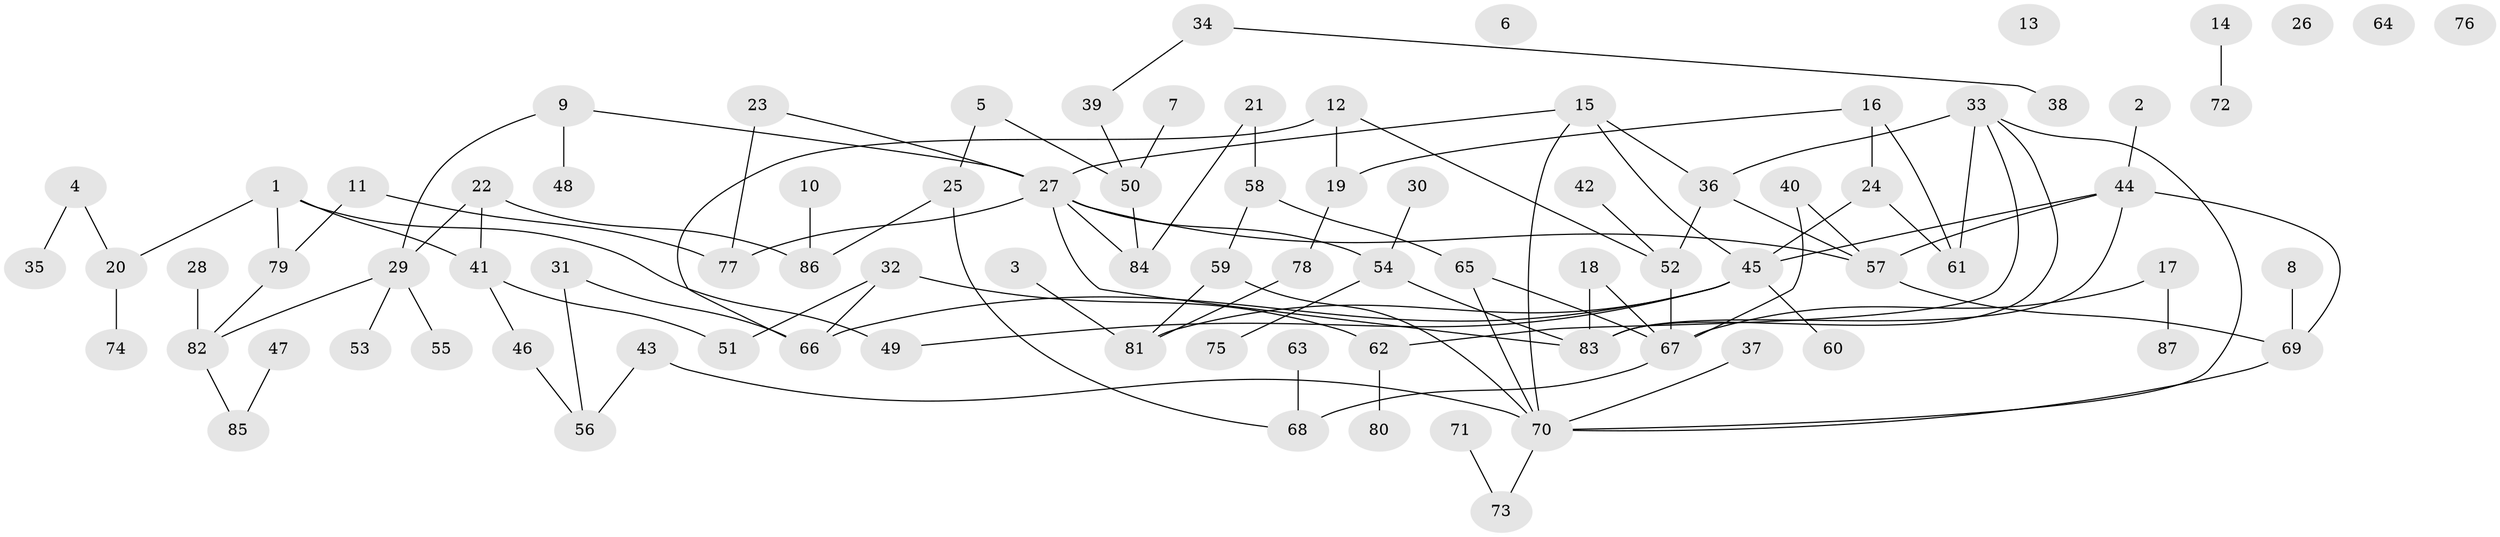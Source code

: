 // coarse degree distribution, {4: 0.14754098360655737, 1: 0.29508196721311475, 3: 0.09836065573770492, 0: 0.09836065573770492, 7: 0.03278688524590164, 2: 0.19672131147540983, 5: 0.04918032786885246, 6: 0.06557377049180328, 9: 0.01639344262295082}
// Generated by graph-tools (version 1.1) at 2025/41/03/06/25 10:41:20]
// undirected, 87 vertices, 109 edges
graph export_dot {
graph [start="1"]
  node [color=gray90,style=filled];
  1;
  2;
  3;
  4;
  5;
  6;
  7;
  8;
  9;
  10;
  11;
  12;
  13;
  14;
  15;
  16;
  17;
  18;
  19;
  20;
  21;
  22;
  23;
  24;
  25;
  26;
  27;
  28;
  29;
  30;
  31;
  32;
  33;
  34;
  35;
  36;
  37;
  38;
  39;
  40;
  41;
  42;
  43;
  44;
  45;
  46;
  47;
  48;
  49;
  50;
  51;
  52;
  53;
  54;
  55;
  56;
  57;
  58;
  59;
  60;
  61;
  62;
  63;
  64;
  65;
  66;
  67;
  68;
  69;
  70;
  71;
  72;
  73;
  74;
  75;
  76;
  77;
  78;
  79;
  80;
  81;
  82;
  83;
  84;
  85;
  86;
  87;
  1 -- 20;
  1 -- 41;
  1 -- 49;
  1 -- 79;
  2 -- 44;
  3 -- 81;
  4 -- 20;
  4 -- 35;
  5 -- 25;
  5 -- 50;
  7 -- 50;
  8 -- 69;
  9 -- 27;
  9 -- 29;
  9 -- 48;
  10 -- 86;
  11 -- 77;
  11 -- 79;
  12 -- 19;
  12 -- 52;
  12 -- 66;
  14 -- 72;
  15 -- 27;
  15 -- 36;
  15 -- 45;
  15 -- 70;
  16 -- 19;
  16 -- 24;
  16 -- 61;
  17 -- 67;
  17 -- 87;
  18 -- 67;
  18 -- 83;
  19 -- 78;
  20 -- 74;
  21 -- 58;
  21 -- 84;
  22 -- 29;
  22 -- 41;
  22 -- 86;
  23 -- 27;
  23 -- 77;
  24 -- 45;
  24 -- 61;
  25 -- 68;
  25 -- 86;
  27 -- 54;
  27 -- 57;
  27 -- 77;
  27 -- 83;
  27 -- 84;
  28 -- 82;
  29 -- 53;
  29 -- 55;
  29 -- 82;
  30 -- 54;
  31 -- 56;
  31 -- 66;
  32 -- 51;
  32 -- 62;
  32 -- 66;
  33 -- 36;
  33 -- 61;
  33 -- 62;
  33 -- 70;
  33 -- 83;
  34 -- 38;
  34 -- 39;
  36 -- 52;
  36 -- 57;
  37 -- 70;
  39 -- 50;
  40 -- 57;
  40 -- 67;
  41 -- 46;
  41 -- 51;
  42 -- 52;
  43 -- 56;
  43 -- 70;
  44 -- 45;
  44 -- 57;
  44 -- 69;
  44 -- 83;
  45 -- 49;
  45 -- 60;
  45 -- 66;
  45 -- 81;
  46 -- 56;
  47 -- 85;
  50 -- 84;
  52 -- 67;
  54 -- 75;
  54 -- 83;
  57 -- 69;
  58 -- 59;
  58 -- 65;
  59 -- 70;
  59 -- 81;
  62 -- 80;
  63 -- 68;
  65 -- 67;
  65 -- 70;
  67 -- 68;
  69 -- 70;
  70 -- 73;
  71 -- 73;
  78 -- 81;
  79 -- 82;
  82 -- 85;
}
